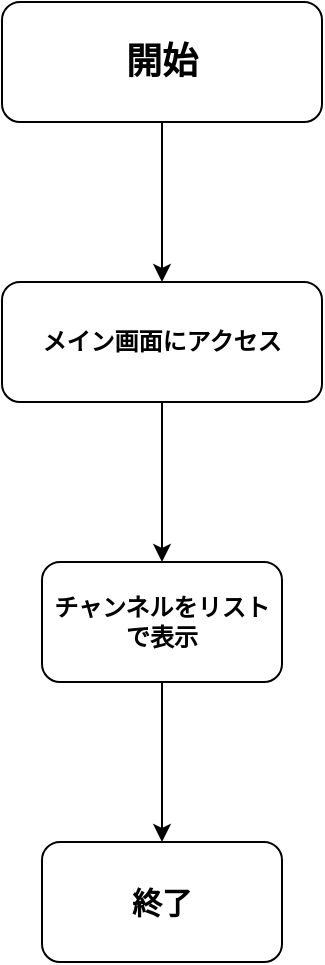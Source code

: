 <mxfile>
    <diagram id="7uuEGdpo2Y5JcMp5Asyr" name="ページ1">
        <mxGraphModel dx="336" dy="1040" grid="1" gridSize="10" guides="1" tooltips="1" connect="1" arrows="1" fold="1" page="1" pageScale="1" pageWidth="827" pageHeight="1169" math="0" shadow="0">
            <root>
                <mxCell id="0"/>
                <mxCell id="1" parent="0"/>
                <mxCell id="4" value="" style="edgeStyle=none;html=1;fontSize=18;" edge="1" parent="1" source="2" target="3">
                    <mxGeometry relative="1" as="geometry"/>
                </mxCell>
                <mxCell id="2" value="&lt;font size=&quot;1&quot;&gt;&lt;b style=&quot;font-size: 18px;&quot;&gt;開始&lt;/b&gt;&lt;/font&gt;" style="rounded=1;whiteSpace=wrap;html=1;" vertex="1" parent="1">
                    <mxGeometry x="300" y="130" width="160" height="60" as="geometry"/>
                </mxCell>
                <mxCell id="6" value="" style="edgeStyle=none;html=1;fontSize=18;" edge="1" parent="1" source="3" target="5">
                    <mxGeometry relative="1" as="geometry"/>
                </mxCell>
                <mxCell id="3" value="&lt;b&gt;メイン画面にアクセス&lt;/b&gt;" style="rounded=1;whiteSpace=wrap;html=1;" vertex="1" parent="1">
                    <mxGeometry x="300" y="270" width="160" height="60" as="geometry"/>
                </mxCell>
                <mxCell id="8" value="" style="edgeStyle=none;html=1;fontSize=18;" edge="1" parent="1" source="5" target="7">
                    <mxGeometry relative="1" as="geometry"/>
                </mxCell>
                <mxCell id="5" value="&lt;b&gt;チャンネルをリストで表示&lt;/b&gt;" style="whiteSpace=wrap;html=1;rounded=1;" vertex="1" parent="1">
                    <mxGeometry x="320" y="410" width="120" height="60" as="geometry"/>
                </mxCell>
                <mxCell id="7" value="&lt;b&gt;&lt;font style=&quot;font-size: 15px;&quot;&gt;終了&lt;/font&gt;&lt;/b&gt;" style="whiteSpace=wrap;html=1;rounded=1;" vertex="1" parent="1">
                    <mxGeometry x="320" y="550" width="120" height="60" as="geometry"/>
                </mxCell>
            </root>
        </mxGraphModel>
    </diagram>
</mxfile>